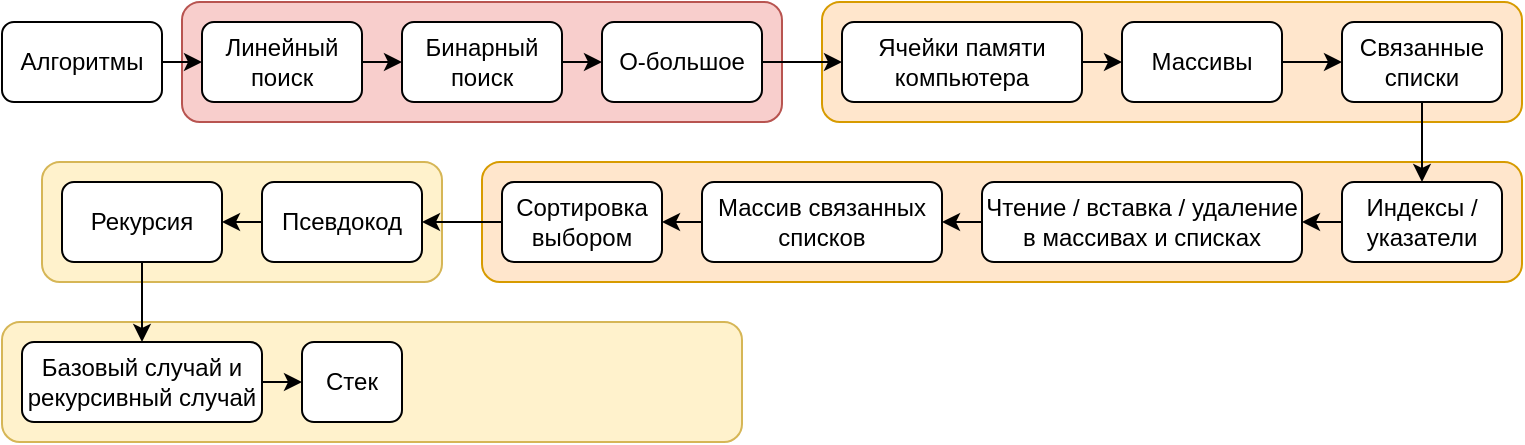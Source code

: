 <mxfile version="28.1.0">
  <diagram name="Страница — 1" id="EeI7lke3yfQYJo21RA2X">
    <mxGraphModel dx="928" dy="568" grid="1" gridSize="10" guides="1" tooltips="1" connect="1" arrows="1" fold="1" page="1" pageScale="1" pageWidth="827" pageHeight="1169" math="0" shadow="0">
      <root>
        <mxCell id="0" />
        <mxCell id="1" parent="0" />
        <mxCell id="bACAEZO8ZDjsCbGs88Zj-11" value="" style="rounded=1;whiteSpace=wrap;html=1;fillColor=#fff2cc;strokeColor=#d6b656;" vertex="1" parent="1">
          <mxGeometry x="40" y="190" width="370" height="60" as="geometry" />
        </mxCell>
        <mxCell id="bACAEZO8ZDjsCbGs88Zj-3" value="" style="rounded=1;whiteSpace=wrap;html=1;fillColor=#fff2cc;strokeColor=#d6b656;" vertex="1" parent="1">
          <mxGeometry x="60" y="110" width="200" height="60" as="geometry" />
        </mxCell>
        <mxCell id="4u8jQhU3DIH0BIZeHELQ-29" value="" style="rounded=1;whiteSpace=wrap;html=1;fillColor=#ffe6cc;strokeColor=#d79b00;" parent="1" vertex="1">
          <mxGeometry x="280" y="110" width="520" height="60" as="geometry" />
        </mxCell>
        <mxCell id="4u8jQhU3DIH0BIZeHELQ-28" value="" style="rounded=1;whiteSpace=wrap;html=1;fillColor=#ffe6cc;strokeColor=#d79b00;" parent="1" vertex="1">
          <mxGeometry x="450" y="30" width="350" height="60" as="geometry" />
        </mxCell>
        <mxCell id="4u8jQhU3DIH0BIZeHELQ-27" value="" style="rounded=1;whiteSpace=wrap;html=1;fillColor=#f8cecc;strokeColor=#b85450;" parent="1" vertex="1">
          <mxGeometry x="130" y="30" width="300" height="60" as="geometry" />
        </mxCell>
        <mxCell id="4u8jQhU3DIH0BIZeHELQ-4" style="edgeStyle=orthogonalEdgeStyle;rounded=0;orthogonalLoop=1;jettySize=auto;html=1;exitX=1;exitY=0.5;exitDx=0;exitDy=0;entryX=0;entryY=0.5;entryDx=0;entryDy=0;" parent="1" source="4u8jQhU3DIH0BIZeHELQ-2" target="4u8jQhU3DIH0BIZeHELQ-3" edge="1">
          <mxGeometry relative="1" as="geometry" />
        </mxCell>
        <mxCell id="4u8jQhU3DIH0BIZeHELQ-2" value="Алгоритмы" style="rounded=1;whiteSpace=wrap;html=1;" parent="1" vertex="1">
          <mxGeometry x="40" y="40" width="80" height="40" as="geometry" />
        </mxCell>
        <mxCell id="4u8jQhU3DIH0BIZeHELQ-6" style="edgeStyle=orthogonalEdgeStyle;rounded=0;orthogonalLoop=1;jettySize=auto;html=1;exitX=1;exitY=0.5;exitDx=0;exitDy=0;entryX=0;entryY=0.5;entryDx=0;entryDy=0;" parent="1" source="4u8jQhU3DIH0BIZeHELQ-3" target="4u8jQhU3DIH0BIZeHELQ-5" edge="1">
          <mxGeometry relative="1" as="geometry" />
        </mxCell>
        <mxCell id="4u8jQhU3DIH0BIZeHELQ-3" value="Линейный поиск" style="rounded=1;whiteSpace=wrap;html=1;" parent="1" vertex="1">
          <mxGeometry x="140" y="40" width="80" height="40" as="geometry" />
        </mxCell>
        <mxCell id="4u8jQhU3DIH0BIZeHELQ-8" style="edgeStyle=orthogonalEdgeStyle;rounded=0;orthogonalLoop=1;jettySize=auto;html=1;exitX=1;exitY=0.5;exitDx=0;exitDy=0;entryX=0;entryY=0.5;entryDx=0;entryDy=0;" parent="1" source="4u8jQhU3DIH0BIZeHELQ-5" target="4u8jQhU3DIH0BIZeHELQ-7" edge="1">
          <mxGeometry relative="1" as="geometry" />
        </mxCell>
        <mxCell id="4u8jQhU3DIH0BIZeHELQ-5" value="Бинарный поиск" style="rounded=1;whiteSpace=wrap;html=1;" parent="1" vertex="1">
          <mxGeometry x="240" y="40" width="80" height="40" as="geometry" />
        </mxCell>
        <mxCell id="4u8jQhU3DIH0BIZeHELQ-11" style="edgeStyle=orthogonalEdgeStyle;rounded=0;orthogonalLoop=1;jettySize=auto;html=1;exitX=1;exitY=0.5;exitDx=0;exitDy=0;entryX=0;entryY=0.5;entryDx=0;entryDy=0;" parent="1" source="4u8jQhU3DIH0BIZeHELQ-7" target="4u8jQhU3DIH0BIZeHELQ-9" edge="1">
          <mxGeometry relative="1" as="geometry" />
        </mxCell>
        <mxCell id="4u8jQhU3DIH0BIZeHELQ-7" value="О-большое" style="rounded=1;whiteSpace=wrap;html=1;" parent="1" vertex="1">
          <mxGeometry x="340" y="40" width="80" height="40" as="geometry" />
        </mxCell>
        <mxCell id="4u8jQhU3DIH0BIZeHELQ-13" style="edgeStyle=orthogonalEdgeStyle;rounded=0;orthogonalLoop=1;jettySize=auto;html=1;exitX=1;exitY=0.5;exitDx=0;exitDy=0;entryX=0;entryY=0.5;entryDx=0;entryDy=0;" parent="1" source="4u8jQhU3DIH0BIZeHELQ-9" target="4u8jQhU3DIH0BIZeHELQ-12" edge="1">
          <mxGeometry relative="1" as="geometry" />
        </mxCell>
        <mxCell id="4u8jQhU3DIH0BIZeHELQ-9" value="Ячейки памяти компьютера" style="rounded=1;whiteSpace=wrap;html=1;" parent="1" vertex="1">
          <mxGeometry x="460" y="40" width="120" height="40" as="geometry" />
        </mxCell>
        <mxCell id="4u8jQhU3DIH0BIZeHELQ-33" style="edgeStyle=orthogonalEdgeStyle;rounded=0;orthogonalLoop=1;jettySize=auto;html=1;exitX=1;exitY=0.5;exitDx=0;exitDy=0;entryX=0;entryY=0.5;entryDx=0;entryDy=0;" parent="1" source="4u8jQhU3DIH0BIZeHELQ-12" target="4u8jQhU3DIH0BIZeHELQ-14" edge="1">
          <mxGeometry relative="1" as="geometry" />
        </mxCell>
        <mxCell id="4u8jQhU3DIH0BIZeHELQ-12" value="Массивы" style="rounded=1;whiteSpace=wrap;html=1;" parent="1" vertex="1">
          <mxGeometry x="600" y="40" width="80" height="40" as="geometry" />
        </mxCell>
        <mxCell id="4u8jQhU3DIH0BIZeHELQ-34" style="edgeStyle=orthogonalEdgeStyle;rounded=0;orthogonalLoop=1;jettySize=auto;html=1;exitX=0.5;exitY=1;exitDx=0;exitDy=0;entryX=0.5;entryY=0;entryDx=0;entryDy=0;" parent="1" source="4u8jQhU3DIH0BIZeHELQ-14" target="4u8jQhU3DIH0BIZeHELQ-16" edge="1">
          <mxGeometry relative="1" as="geometry" />
        </mxCell>
        <mxCell id="4u8jQhU3DIH0BIZeHELQ-14" value="Связанные списки" style="rounded=1;whiteSpace=wrap;html=1;" parent="1" vertex="1">
          <mxGeometry x="710" y="40" width="80" height="40" as="geometry" />
        </mxCell>
        <mxCell id="4u8jQhU3DIH0BIZeHELQ-19" style="edgeStyle=orthogonalEdgeStyle;rounded=0;orthogonalLoop=1;jettySize=auto;html=1;exitX=0;exitY=0.5;exitDx=0;exitDy=0;entryX=1;entryY=0.5;entryDx=0;entryDy=0;" parent="1" source="4u8jQhU3DIH0BIZeHELQ-16" target="4u8jQhU3DIH0BIZeHELQ-17" edge="1">
          <mxGeometry relative="1" as="geometry" />
        </mxCell>
        <mxCell id="4u8jQhU3DIH0BIZeHELQ-16" value="Индексы / указатели" style="rounded=1;whiteSpace=wrap;html=1;" parent="1" vertex="1">
          <mxGeometry x="710" y="120" width="80" height="40" as="geometry" />
        </mxCell>
        <mxCell id="4u8jQhU3DIH0BIZeHELQ-22" style="edgeStyle=orthogonalEdgeStyle;rounded=0;orthogonalLoop=1;jettySize=auto;html=1;exitX=0;exitY=0.5;exitDx=0;exitDy=0;entryX=1;entryY=0.5;entryDx=0;entryDy=0;" parent="1" source="4u8jQhU3DIH0BIZeHELQ-17" target="4u8jQhU3DIH0BIZeHELQ-20" edge="1">
          <mxGeometry relative="1" as="geometry" />
        </mxCell>
        <mxCell id="4u8jQhU3DIH0BIZeHELQ-17" value="Чтение / вставка / удаление в массивах и списках" style="rounded=1;whiteSpace=wrap;html=1;" parent="1" vertex="1">
          <mxGeometry x="530" y="120" width="160" height="40" as="geometry" />
        </mxCell>
        <mxCell id="4u8jQhU3DIH0BIZeHELQ-25" style="edgeStyle=orthogonalEdgeStyle;rounded=0;orthogonalLoop=1;jettySize=auto;html=1;exitX=0;exitY=0.5;exitDx=0;exitDy=0;entryX=1;entryY=0.5;entryDx=0;entryDy=0;" parent="1" source="4u8jQhU3DIH0BIZeHELQ-20" target="4u8jQhU3DIH0BIZeHELQ-23" edge="1">
          <mxGeometry relative="1" as="geometry" />
        </mxCell>
        <mxCell id="4u8jQhU3DIH0BIZeHELQ-20" value="Массив связанных списков" style="rounded=1;whiteSpace=wrap;html=1;" parent="1" vertex="1">
          <mxGeometry x="390" y="120" width="120" height="40" as="geometry" />
        </mxCell>
        <mxCell id="bACAEZO8ZDjsCbGs88Zj-4" style="edgeStyle=orthogonalEdgeStyle;rounded=0;orthogonalLoop=1;jettySize=auto;html=1;exitX=0;exitY=0.5;exitDx=0;exitDy=0;entryX=1;entryY=0.5;entryDx=0;entryDy=0;" edge="1" parent="1" source="4u8jQhU3DIH0BIZeHELQ-23" target="bACAEZO8ZDjsCbGs88Zj-1">
          <mxGeometry relative="1" as="geometry" />
        </mxCell>
        <mxCell id="4u8jQhU3DIH0BIZeHELQ-23" value="Сортировка выбором" style="rounded=1;whiteSpace=wrap;html=1;" parent="1" vertex="1">
          <mxGeometry x="290" y="120" width="80" height="40" as="geometry" />
        </mxCell>
        <mxCell id="bACAEZO8ZDjsCbGs88Zj-5" style="edgeStyle=orthogonalEdgeStyle;rounded=0;orthogonalLoop=1;jettySize=auto;html=1;exitX=0;exitY=0.5;exitDx=0;exitDy=0;entryX=1;entryY=0.5;entryDx=0;entryDy=0;" edge="1" parent="1" source="bACAEZO8ZDjsCbGs88Zj-1" target="bACAEZO8ZDjsCbGs88Zj-2">
          <mxGeometry relative="1" as="geometry" />
        </mxCell>
        <mxCell id="bACAEZO8ZDjsCbGs88Zj-1" value="Псевдокод" style="rounded=1;whiteSpace=wrap;html=1;" vertex="1" parent="1">
          <mxGeometry x="170" y="120" width="80" height="40" as="geometry" />
        </mxCell>
        <mxCell id="bACAEZO8ZDjsCbGs88Zj-8" style="edgeStyle=orthogonalEdgeStyle;rounded=0;orthogonalLoop=1;jettySize=auto;html=1;exitX=0.5;exitY=1;exitDx=0;exitDy=0;entryX=0.5;entryY=0;entryDx=0;entryDy=0;" edge="1" parent="1" source="bACAEZO8ZDjsCbGs88Zj-2" target="bACAEZO8ZDjsCbGs88Zj-6">
          <mxGeometry relative="1" as="geometry" />
        </mxCell>
        <mxCell id="bACAEZO8ZDjsCbGs88Zj-2" value="Рекурсия" style="rounded=1;whiteSpace=wrap;html=1;" vertex="1" parent="1">
          <mxGeometry x="70" y="120" width="80" height="40" as="geometry" />
        </mxCell>
        <mxCell id="bACAEZO8ZDjsCbGs88Zj-10" style="edgeStyle=orthogonalEdgeStyle;rounded=0;orthogonalLoop=1;jettySize=auto;html=1;exitX=1;exitY=0.5;exitDx=0;exitDy=0;entryX=0;entryY=0.5;entryDx=0;entryDy=0;" edge="1" parent="1" source="bACAEZO8ZDjsCbGs88Zj-6" target="bACAEZO8ZDjsCbGs88Zj-9">
          <mxGeometry relative="1" as="geometry" />
        </mxCell>
        <mxCell id="bACAEZO8ZDjsCbGs88Zj-6" value="Базовый случай и рекурсивный случай" style="rounded=1;whiteSpace=wrap;html=1;" vertex="1" parent="1">
          <mxGeometry x="50" y="200" width="120" height="40" as="geometry" />
        </mxCell>
        <mxCell id="bACAEZO8ZDjsCbGs88Zj-9" value="Стек" style="rounded=1;whiteSpace=wrap;html=1;" vertex="1" parent="1">
          <mxGeometry x="190" y="200" width="50" height="40" as="geometry" />
        </mxCell>
      </root>
    </mxGraphModel>
  </diagram>
</mxfile>
